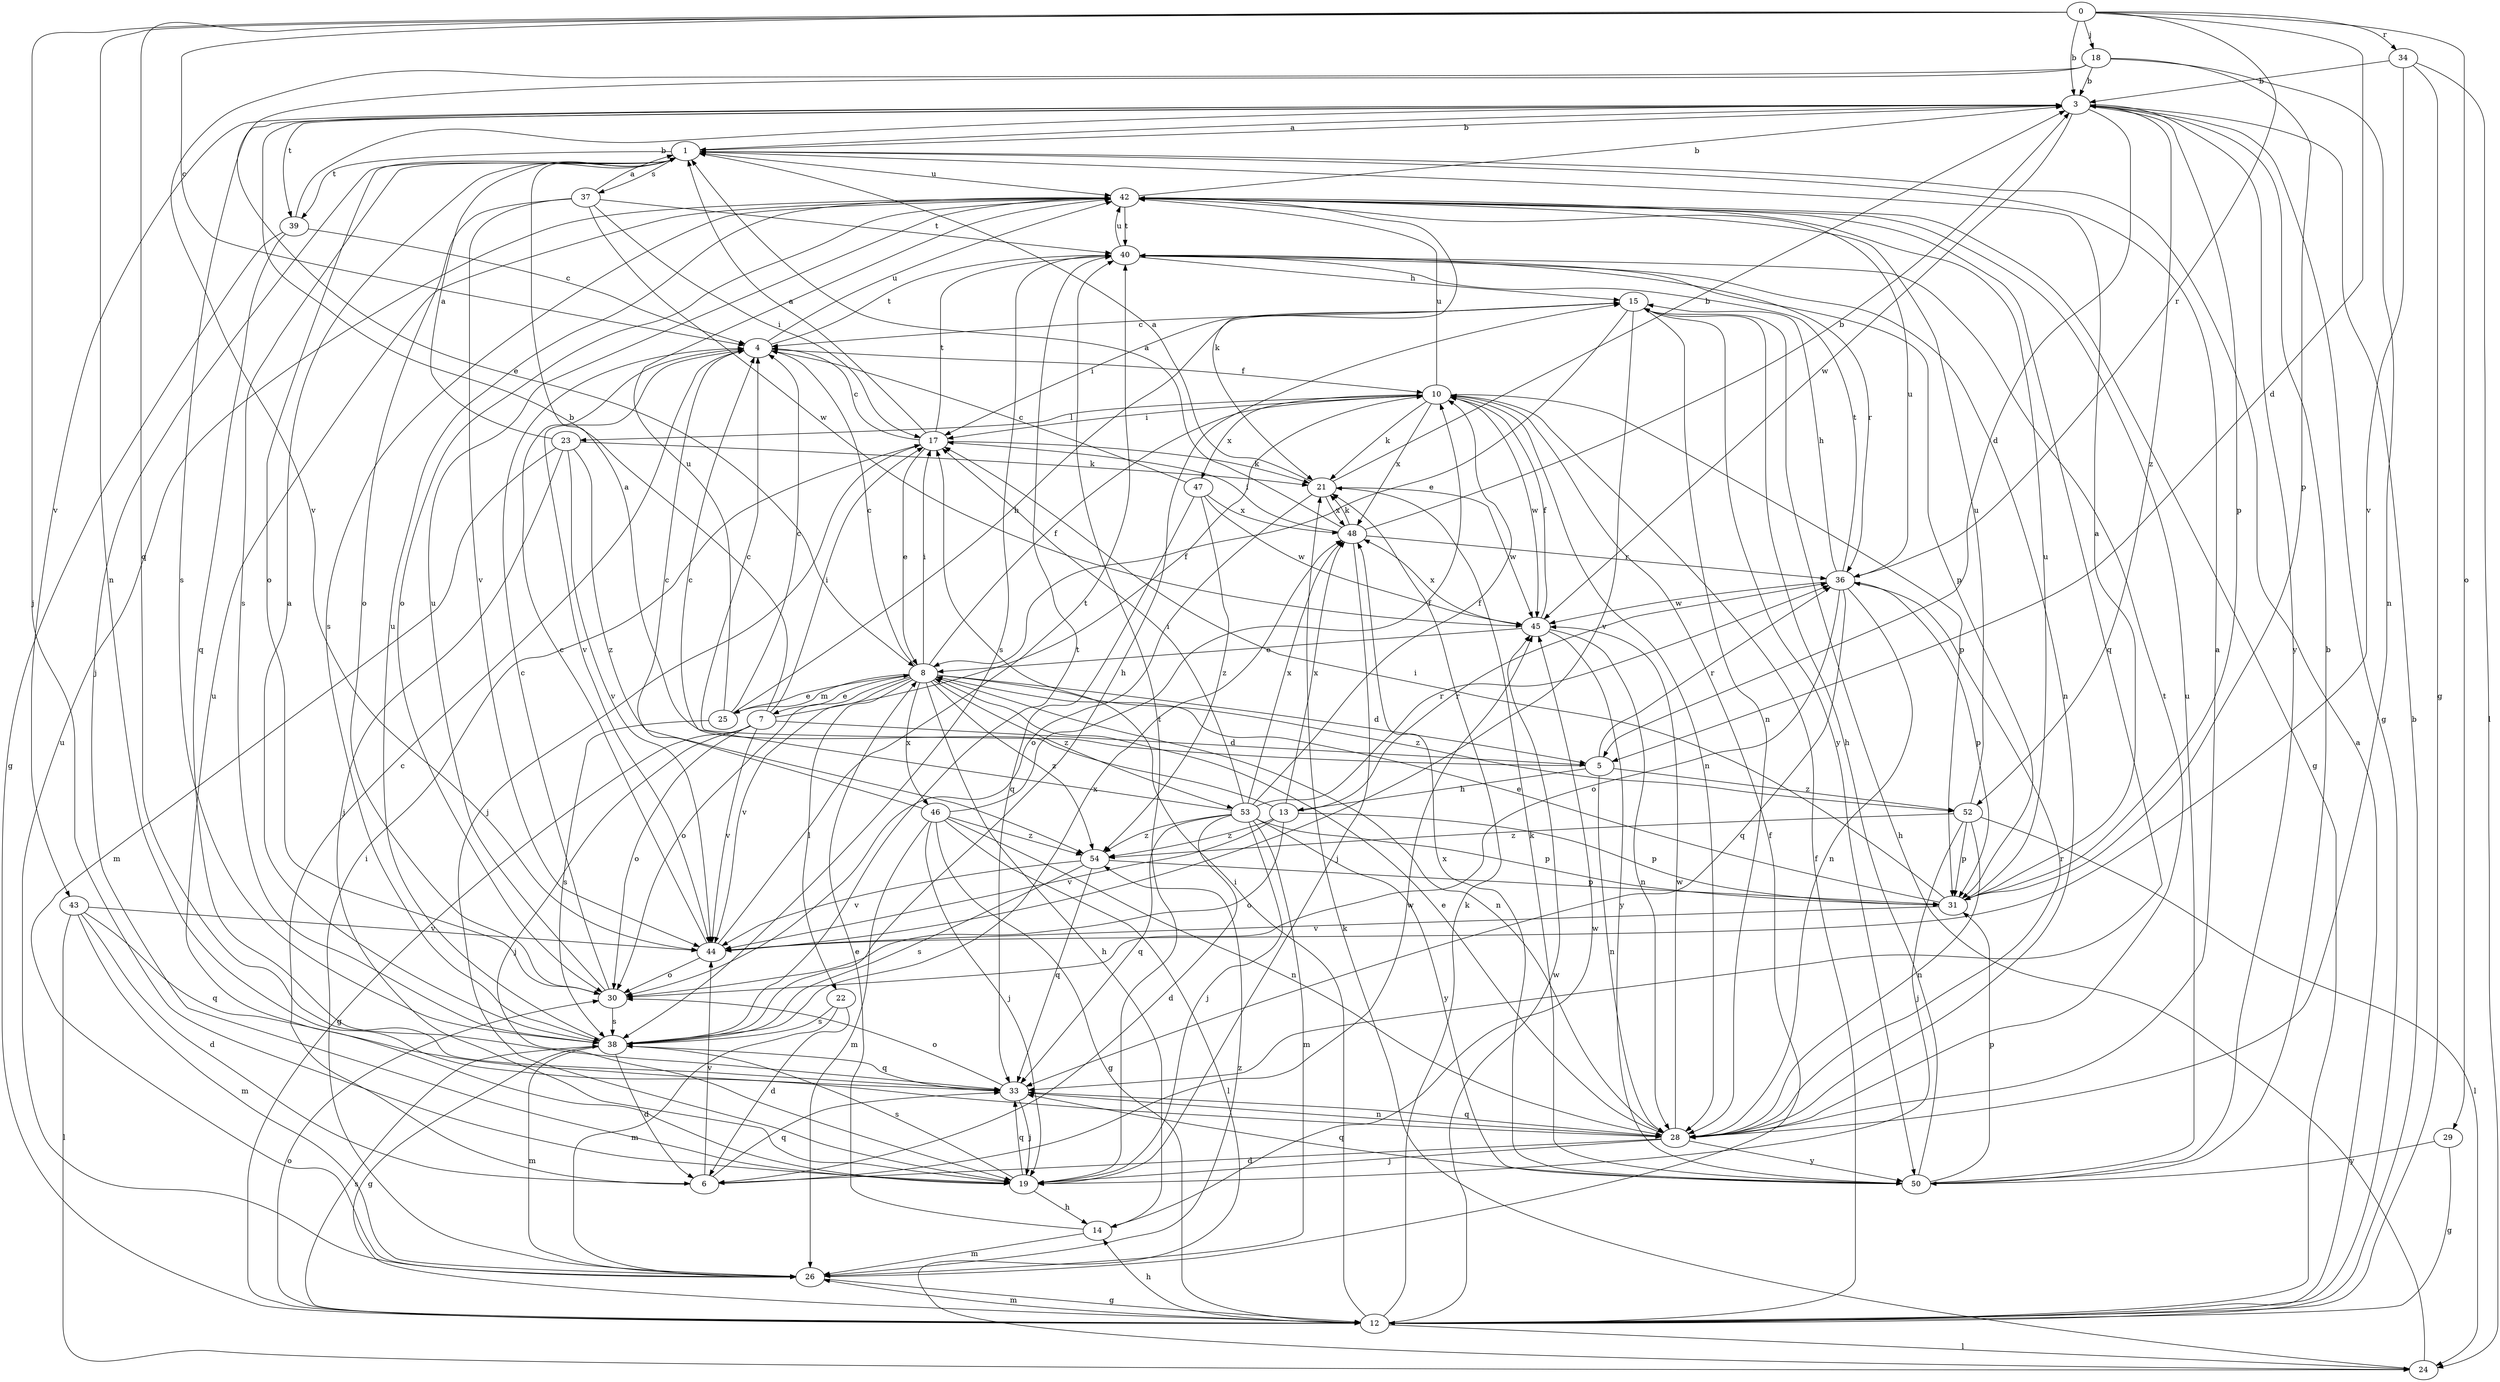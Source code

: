 strict digraph  {
0;
1;
3;
4;
5;
6;
7;
8;
10;
12;
13;
14;
15;
17;
18;
19;
21;
22;
23;
24;
25;
26;
28;
29;
30;
31;
33;
34;
36;
37;
38;
39;
40;
42;
43;
44;
45;
46;
47;
48;
50;
52;
53;
54;
0 -> 3  [label=b];
0 -> 4  [label=c];
0 -> 5  [label=d];
0 -> 18  [label=j];
0 -> 19  [label=j];
0 -> 28  [label=n];
0 -> 29  [label=o];
0 -> 33  [label=q];
0 -> 34  [label=r];
0 -> 36  [label=r];
1 -> 3  [label=b];
1 -> 19  [label=j];
1 -> 30  [label=o];
1 -> 37  [label=s];
1 -> 38  [label=s];
1 -> 39  [label=t];
1 -> 42  [label=u];
3 -> 1  [label=a];
3 -> 5  [label=d];
3 -> 12  [label=g];
3 -> 31  [label=p];
3 -> 38  [label=s];
3 -> 39  [label=t];
3 -> 43  [label=v];
3 -> 45  [label=w];
3 -> 50  [label=y];
3 -> 52  [label=z];
4 -> 10  [label=f];
4 -> 40  [label=t];
4 -> 42  [label=u];
4 -> 44  [label=v];
5 -> 4  [label=c];
5 -> 13  [label=h];
5 -> 28  [label=n];
5 -> 36  [label=r];
5 -> 52  [label=z];
6 -> 4  [label=c];
6 -> 33  [label=q];
6 -> 44  [label=v];
6 -> 45  [label=w];
7 -> 3  [label=b];
7 -> 5  [label=d];
7 -> 10  [label=f];
7 -> 12  [label=g];
7 -> 17  [label=i];
7 -> 19  [label=j];
7 -> 30  [label=o];
7 -> 44  [label=v];
8 -> 4  [label=c];
8 -> 5  [label=d];
8 -> 7  [label=e];
8 -> 10  [label=f];
8 -> 14  [label=h];
8 -> 17  [label=i];
8 -> 22  [label=l];
8 -> 25  [label=m];
8 -> 28  [label=n];
8 -> 30  [label=o];
8 -> 44  [label=v];
8 -> 46  [label=x];
8 -> 52  [label=z];
8 -> 53  [label=z];
8 -> 54  [label=z];
10 -> 17  [label=i];
10 -> 21  [label=k];
10 -> 23  [label=l];
10 -> 28  [label=n];
10 -> 31  [label=p];
10 -> 42  [label=u];
10 -> 45  [label=w];
10 -> 47  [label=x];
10 -> 48  [label=x];
12 -> 1  [label=a];
12 -> 3  [label=b];
12 -> 10  [label=f];
12 -> 14  [label=h];
12 -> 17  [label=i];
12 -> 21  [label=k];
12 -> 24  [label=l];
12 -> 26  [label=m];
12 -> 30  [label=o];
12 -> 38  [label=s];
12 -> 45  [label=w];
13 -> 1  [label=a];
13 -> 30  [label=o];
13 -> 31  [label=p];
13 -> 36  [label=r];
13 -> 44  [label=v];
13 -> 48  [label=x];
13 -> 54  [label=z];
14 -> 8  [label=e];
14 -> 26  [label=m];
14 -> 45  [label=w];
15 -> 4  [label=c];
15 -> 8  [label=e];
15 -> 17  [label=i];
15 -> 28  [label=n];
15 -> 44  [label=v];
15 -> 50  [label=y];
17 -> 1  [label=a];
17 -> 4  [label=c];
17 -> 8  [label=e];
17 -> 19  [label=j];
17 -> 21  [label=k];
17 -> 40  [label=t];
18 -> 3  [label=b];
18 -> 8  [label=e];
18 -> 28  [label=n];
18 -> 31  [label=p];
18 -> 44  [label=v];
19 -> 14  [label=h];
19 -> 33  [label=q];
19 -> 38  [label=s];
19 -> 40  [label=t];
19 -> 42  [label=u];
21 -> 1  [label=a];
21 -> 3  [label=b];
21 -> 30  [label=o];
21 -> 45  [label=w];
21 -> 48  [label=x];
22 -> 6  [label=d];
22 -> 26  [label=m];
22 -> 38  [label=s];
23 -> 1  [label=a];
23 -> 19  [label=j];
23 -> 21  [label=k];
23 -> 26  [label=m];
23 -> 44  [label=v];
23 -> 54  [label=z];
24 -> 15  [label=h];
24 -> 21  [label=k];
25 -> 4  [label=c];
25 -> 8  [label=e];
25 -> 15  [label=h];
25 -> 38  [label=s];
25 -> 42  [label=u];
26 -> 10  [label=f];
26 -> 12  [label=g];
26 -> 17  [label=i];
26 -> 42  [label=u];
26 -> 54  [label=z];
28 -> 1  [label=a];
28 -> 6  [label=d];
28 -> 8  [label=e];
28 -> 19  [label=j];
28 -> 33  [label=q];
28 -> 36  [label=r];
28 -> 40  [label=t];
28 -> 45  [label=w];
28 -> 50  [label=y];
29 -> 12  [label=g];
29 -> 50  [label=y];
30 -> 4  [label=c];
30 -> 38  [label=s];
30 -> 42  [label=u];
31 -> 1  [label=a];
31 -> 8  [label=e];
31 -> 17  [label=i];
31 -> 42  [label=u];
31 -> 44  [label=v];
33 -> 19  [label=j];
33 -> 28  [label=n];
33 -> 30  [label=o];
34 -> 3  [label=b];
34 -> 12  [label=g];
34 -> 24  [label=l];
34 -> 44  [label=v];
36 -> 15  [label=h];
36 -> 28  [label=n];
36 -> 30  [label=o];
36 -> 31  [label=p];
36 -> 33  [label=q];
36 -> 40  [label=t];
36 -> 42  [label=u];
36 -> 45  [label=w];
37 -> 1  [label=a];
37 -> 17  [label=i];
37 -> 30  [label=o];
37 -> 40  [label=t];
37 -> 44  [label=v];
37 -> 45  [label=w];
38 -> 1  [label=a];
38 -> 6  [label=d];
38 -> 12  [label=g];
38 -> 15  [label=h];
38 -> 26  [label=m];
38 -> 33  [label=q];
38 -> 40  [label=t];
38 -> 42  [label=u];
38 -> 48  [label=x];
39 -> 3  [label=b];
39 -> 4  [label=c];
39 -> 12  [label=g];
39 -> 33  [label=q];
40 -> 15  [label=h];
40 -> 28  [label=n];
40 -> 31  [label=p];
40 -> 36  [label=r];
40 -> 38  [label=s];
40 -> 42  [label=u];
42 -> 3  [label=b];
42 -> 12  [label=g];
42 -> 21  [label=k];
42 -> 30  [label=o];
42 -> 33  [label=q];
42 -> 38  [label=s];
42 -> 40  [label=t];
43 -> 6  [label=d];
43 -> 24  [label=l];
43 -> 26  [label=m];
43 -> 33  [label=q];
43 -> 44  [label=v];
44 -> 4  [label=c];
44 -> 30  [label=o];
44 -> 40  [label=t];
45 -> 8  [label=e];
45 -> 10  [label=f];
45 -> 28  [label=n];
45 -> 48  [label=x];
45 -> 50  [label=y];
46 -> 4  [label=c];
46 -> 10  [label=f];
46 -> 12  [label=g];
46 -> 19  [label=j];
46 -> 24  [label=l];
46 -> 26  [label=m];
46 -> 28  [label=n];
46 -> 54  [label=z];
47 -> 4  [label=c];
47 -> 33  [label=q];
47 -> 45  [label=w];
47 -> 48  [label=x];
47 -> 54  [label=z];
48 -> 1  [label=a];
48 -> 3  [label=b];
48 -> 17  [label=i];
48 -> 19  [label=j];
48 -> 21  [label=k];
48 -> 36  [label=r];
50 -> 3  [label=b];
50 -> 15  [label=h];
50 -> 21  [label=k];
50 -> 31  [label=p];
50 -> 33  [label=q];
50 -> 42  [label=u];
50 -> 48  [label=x];
52 -> 19  [label=j];
52 -> 24  [label=l];
52 -> 28  [label=n];
52 -> 31  [label=p];
52 -> 42  [label=u];
52 -> 54  [label=z];
53 -> 4  [label=c];
53 -> 6  [label=d];
53 -> 10  [label=f];
53 -> 17  [label=i];
53 -> 19  [label=j];
53 -> 26  [label=m];
53 -> 31  [label=p];
53 -> 33  [label=q];
53 -> 36  [label=r];
53 -> 48  [label=x];
53 -> 50  [label=y];
53 -> 54  [label=z];
54 -> 31  [label=p];
54 -> 33  [label=q];
54 -> 38  [label=s];
54 -> 44  [label=v];
}
